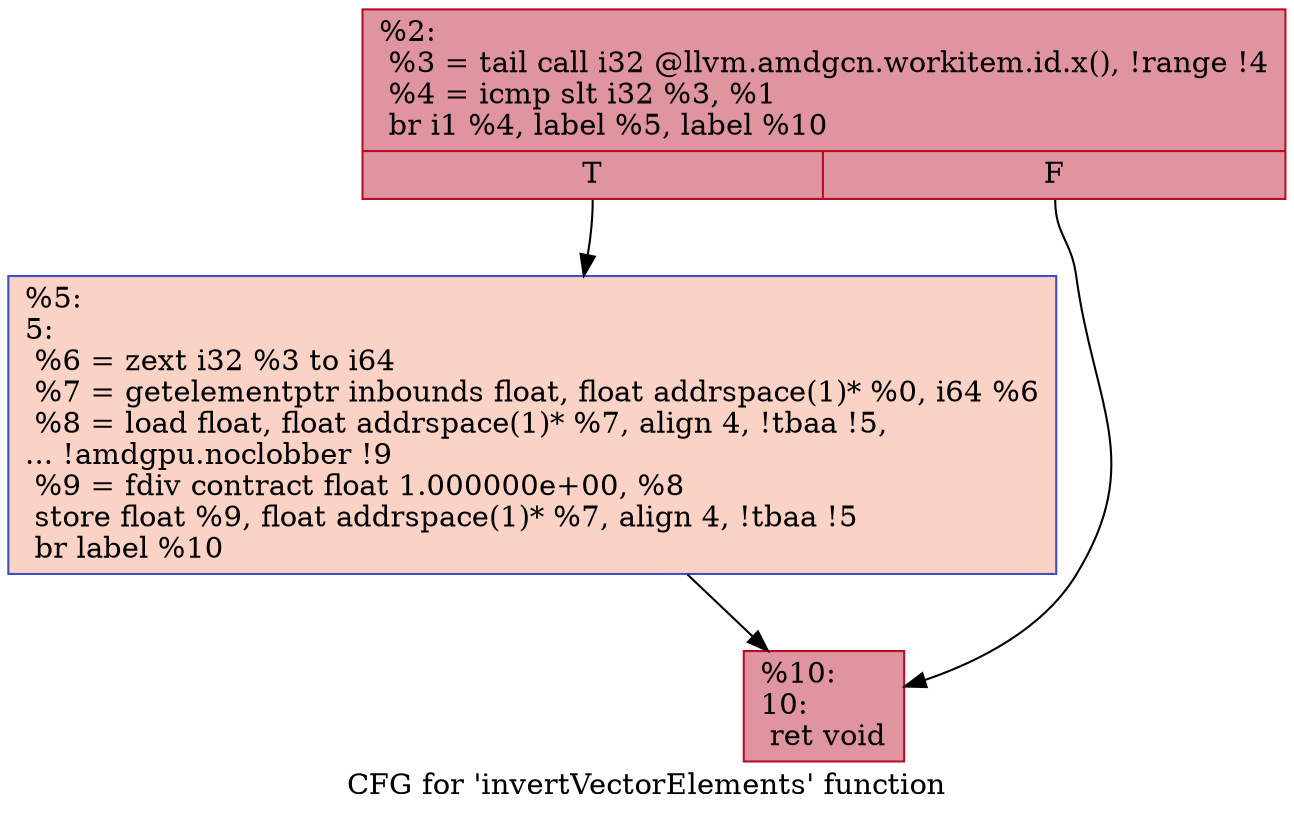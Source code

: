 digraph "CFG for 'invertVectorElements' function" {
	label="CFG for 'invertVectorElements' function";

	Node0x4aa9c70 [shape=record,color="#b70d28ff", style=filled, fillcolor="#b70d2870",label="{%2:\l  %3 = tail call i32 @llvm.amdgcn.workitem.id.x(), !range !4\l  %4 = icmp slt i32 %3, %1\l  br i1 %4, label %5, label %10\l|{<s0>T|<s1>F}}"];
	Node0x4aa9c70:s0 -> Node0x4aaaae0;
	Node0x4aa9c70:s1 -> Node0x4aaab70;
	Node0x4aaaae0 [shape=record,color="#3d50c3ff", style=filled, fillcolor="#f59c7d70",label="{%5:\l5:                                                \l  %6 = zext i32 %3 to i64\l  %7 = getelementptr inbounds float, float addrspace(1)* %0, i64 %6\l  %8 = load float, float addrspace(1)* %7, align 4, !tbaa !5,\l... !amdgpu.noclobber !9\l  %9 = fdiv contract float 1.000000e+00, %8\l  store float %9, float addrspace(1)* %7, align 4, !tbaa !5\l  br label %10\l}"];
	Node0x4aaaae0 -> Node0x4aaab70;
	Node0x4aaab70 [shape=record,color="#b70d28ff", style=filled, fillcolor="#b70d2870",label="{%10:\l10:                                               \l  ret void\l}"];
}
